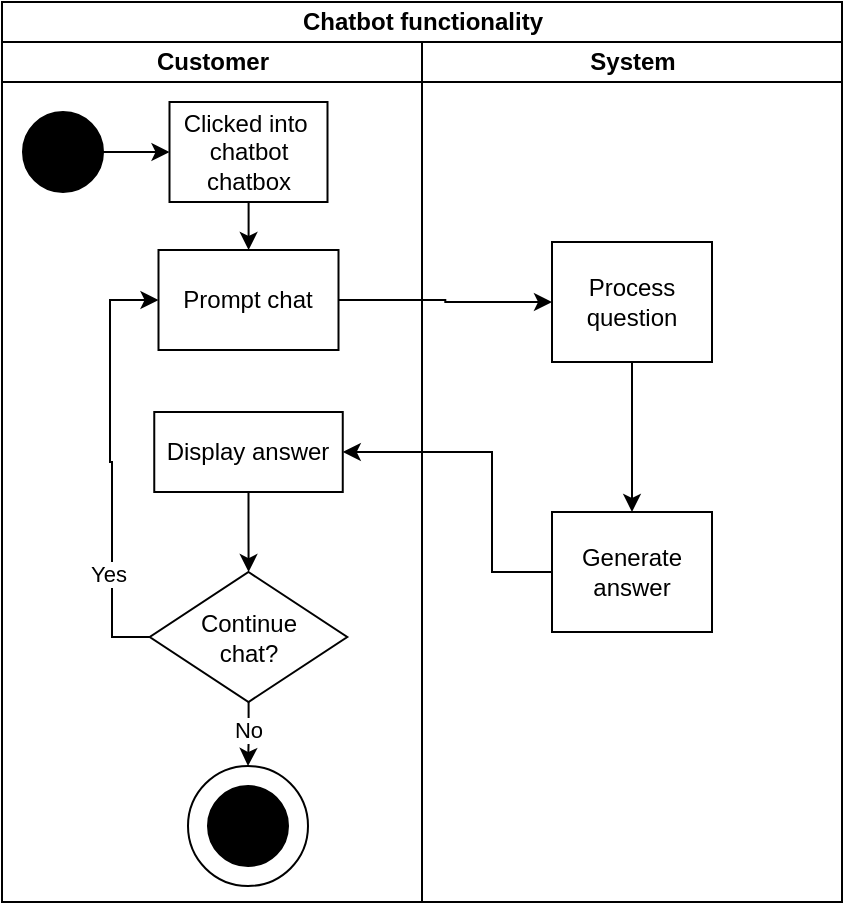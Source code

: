 <mxfile version="25.0.3">
  <diagram id="prtHgNgQTEPvFCAcTncT" name="ISWE - Case Activity Diagram">
    <mxGraphModel dx="2442" dy="1518" grid="1" gridSize="10" guides="1" tooltips="1" connect="1" arrows="1" fold="1" page="1" pageScale="1" pageWidth="827" pageHeight="1169" math="0" shadow="0">
      <root>
        <mxCell id="0" />
        <mxCell id="1" parent="0" />
        <mxCell id="dNxyNK7c78bLwvsdeMH5-19" value="Chatbot functionality" style="swimlane;html=1;childLayout=stackLayout;resizeParent=1;resizeParentMax=0;horizontal=0;startSize=20;horizontalStack=0;rotation=90;" parent="1" vertex="1">
          <mxGeometry x="170" y="200" width="450" height="420" as="geometry" />
        </mxCell>
        <mxCell id="dNxyNK7c78bLwvsdeMH5-21" value="System" style="swimlane;html=1;startSize=20;horizontal=0;rotation=90;" parent="1" vertex="1">
          <mxGeometry x="285" y="315" width="430" height="210" as="geometry" />
        </mxCell>
        <mxCell id="v3djkxihJ2RpdXpuDqz0-36" style="edgeStyle=orthogonalEdgeStyle;rounded=0;orthogonalLoop=1;jettySize=auto;html=1;" edge="1" parent="dNxyNK7c78bLwvsdeMH5-21" source="dNxyNK7c78bLwvsdeMH5-26" target="v3djkxihJ2RpdXpuDqz0-34">
          <mxGeometry relative="1" as="geometry" />
        </mxCell>
        <mxCell id="dNxyNK7c78bLwvsdeMH5-26" value="Process question" style="rounded=0;whiteSpace=wrap;html=1;fontFamily=Helvetica;fontSize=12;fontColor=#000000;align=center;rotation=0;" parent="dNxyNK7c78bLwvsdeMH5-21" vertex="1">
          <mxGeometry x="175" y="-10" width="80" height="60" as="geometry" />
        </mxCell>
        <mxCell id="v3djkxihJ2RpdXpuDqz0-34" value="Generate&lt;div&gt;answer&lt;/div&gt;" style="rounded=0;whiteSpace=wrap;html=1;fontFamily=Helvetica;fontSize=12;fontColor=#000000;align=center;rotation=0;" vertex="1" parent="dNxyNK7c78bLwvsdeMH5-21">
          <mxGeometry x="175" y="125" width="80" height="60" as="geometry" />
        </mxCell>
        <mxCell id="dNxyNK7c78bLwvsdeMH5-20" value="Customer" style="swimlane;html=1;startSize=20;horizontal=0;rotation=90;" parent="1" vertex="1">
          <mxGeometry x="75" y="315" width="430" height="210" as="geometry" />
        </mxCell>
        <mxCell id="v3djkxihJ2RpdXpuDqz0-22" style="edgeStyle=orthogonalEdgeStyle;rounded=0;orthogonalLoop=1;jettySize=auto;html=1;" edge="1" parent="dNxyNK7c78bLwvsdeMH5-20" source="dNxyNK7c78bLwvsdeMH5-23" target="v3djkxihJ2RpdXpuDqz0-21">
          <mxGeometry relative="1" as="geometry" />
        </mxCell>
        <mxCell id="dNxyNK7c78bLwvsdeMH5-23" value="" style="ellipse;whiteSpace=wrap;html=1;rotation=0;fillColor=#000000;" parent="dNxyNK7c78bLwvsdeMH5-20" vertex="1">
          <mxGeometry x="120.5" y="-75" width="40" height="40" as="geometry" />
        </mxCell>
        <mxCell id="dNxyNK7c78bLwvsdeMH5-24" value="Prompt chat" style="rounded=0;whiteSpace=wrap;html=1;fontFamily=Helvetica;fontSize=12;fontColor=#000000;align=center;rotation=0;" parent="dNxyNK7c78bLwvsdeMH5-20" vertex="1">
          <mxGeometry x="188.25" y="-6" width="90" height="50" as="geometry" />
        </mxCell>
        <mxCell id="v3djkxihJ2RpdXpuDqz0-26" style="edgeStyle=orthogonalEdgeStyle;rounded=0;orthogonalLoop=1;jettySize=auto;html=1;" edge="1" parent="dNxyNK7c78bLwvsdeMH5-20" source="dNxyNK7c78bLwvsdeMH5-30" target="v3djkxihJ2RpdXpuDqz0-9">
          <mxGeometry relative="1" as="geometry" />
        </mxCell>
        <mxCell id="dNxyNK7c78bLwvsdeMH5-30" value="Display answer" style="rounded=0;whiteSpace=wrap;html=1;fontFamily=Helvetica;fontSize=12;fontColor=#000000;align=center;rotation=0;" parent="dNxyNK7c78bLwvsdeMH5-20" vertex="1">
          <mxGeometry x="186.13" y="75" width="94.25" height="40" as="geometry" />
        </mxCell>
        <mxCell id="v3djkxihJ2RpdXpuDqz0-23" style="edgeStyle=orthogonalEdgeStyle;rounded=0;orthogonalLoop=1;jettySize=auto;html=1;" edge="1" parent="dNxyNK7c78bLwvsdeMH5-20" source="v3djkxihJ2RpdXpuDqz0-21" target="dNxyNK7c78bLwvsdeMH5-24">
          <mxGeometry relative="1" as="geometry" />
        </mxCell>
        <mxCell id="v3djkxihJ2RpdXpuDqz0-21" value="Clicked into&amp;nbsp;&lt;div&gt;chatbot chatbox&lt;/div&gt;" style="rounded=0;whiteSpace=wrap;html=1;fontFamily=Helvetica;fontSize=12;fontColor=#000000;align=center;rotation=0;" vertex="1" parent="dNxyNK7c78bLwvsdeMH5-20">
          <mxGeometry x="193.75" y="-80" width="79" height="50" as="geometry" />
        </mxCell>
        <mxCell id="v3djkxihJ2RpdXpuDqz0-28" style="edgeStyle=orthogonalEdgeStyle;rounded=0;orthogonalLoop=1;jettySize=auto;html=1;entryX=0;entryY=0.5;entryDx=0;entryDy=0;" edge="1" parent="dNxyNK7c78bLwvsdeMH5-20" source="v3djkxihJ2RpdXpuDqz0-9" target="dNxyNK7c78bLwvsdeMH5-24">
          <mxGeometry relative="1" as="geometry">
            <Array as="points">
              <mxPoint x="165" y="188" />
              <mxPoint x="165" y="100" />
              <mxPoint x="164" y="100" />
              <mxPoint x="164" y="19" />
            </Array>
          </mxGeometry>
        </mxCell>
        <mxCell id="v3djkxihJ2RpdXpuDqz0-29" value="Yes" style="edgeLabel;html=1;align=center;verticalAlign=middle;resizable=0;points=[];" vertex="1" connectable="0" parent="v3djkxihJ2RpdXpuDqz0-28">
          <mxGeometry x="-0.518" y="2" relative="1" as="geometry">
            <mxPoint as="offset" />
          </mxGeometry>
        </mxCell>
        <mxCell id="v3djkxihJ2RpdXpuDqz0-9" value="Continue&lt;div&gt;chat?&lt;/div&gt;" style="rhombus;whiteSpace=wrap;html=1;" vertex="1" parent="dNxyNK7c78bLwvsdeMH5-20">
          <mxGeometry x="183.88" y="155" width="98.75" height="65" as="geometry" />
        </mxCell>
        <mxCell id="v3djkxihJ2RpdXpuDqz0-3" value="" style="group" vertex="1" connectable="0" parent="1">
          <mxGeometry x="278" y="567" width="60" height="60" as="geometry" />
        </mxCell>
        <mxCell id="v3djkxihJ2RpdXpuDqz0-1" value="" style="ellipse;whiteSpace=wrap;html=1;aspect=fixed;" vertex="1" parent="v3djkxihJ2RpdXpuDqz0-3">
          <mxGeometry width="60" height="60" as="geometry" />
        </mxCell>
        <mxCell id="dNxyNK7c78bLwvsdeMH5-32" value="" style="ellipse;whiteSpace=wrap;html=1;rotation=0;fillColor=#000000;" parent="v3djkxihJ2RpdXpuDqz0-3" vertex="1">
          <mxGeometry x="10" y="10" width="40" height="40" as="geometry" />
        </mxCell>
        <mxCell id="v3djkxihJ2RpdXpuDqz0-24" style="edgeStyle=orthogonalEdgeStyle;rounded=0;orthogonalLoop=1;jettySize=auto;html=1;" edge="1" parent="1" source="dNxyNK7c78bLwvsdeMH5-24" target="dNxyNK7c78bLwvsdeMH5-26">
          <mxGeometry relative="1" as="geometry" />
        </mxCell>
        <mxCell id="v3djkxihJ2RpdXpuDqz0-32" style="edgeStyle=orthogonalEdgeStyle;rounded=0;orthogonalLoop=1;jettySize=auto;html=1;entryX=0.5;entryY=0;entryDx=0;entryDy=0;" edge="1" parent="1" source="v3djkxihJ2RpdXpuDqz0-9" target="v3djkxihJ2RpdXpuDqz0-1">
          <mxGeometry relative="1" as="geometry" />
        </mxCell>
        <mxCell id="v3djkxihJ2RpdXpuDqz0-33" value="No" style="edgeLabel;html=1;align=center;verticalAlign=middle;resizable=0;points=[];" vertex="1" connectable="0" parent="v3djkxihJ2RpdXpuDqz0-32">
          <mxGeometry x="-0.282" y="-1" relative="1" as="geometry">
            <mxPoint y="2" as="offset" />
          </mxGeometry>
        </mxCell>
        <mxCell id="v3djkxihJ2RpdXpuDqz0-37" style="edgeStyle=orthogonalEdgeStyle;rounded=0;orthogonalLoop=1;jettySize=auto;html=1;entryX=1;entryY=0.5;entryDx=0;entryDy=0;" edge="1" parent="1" source="v3djkxihJ2RpdXpuDqz0-34" target="dNxyNK7c78bLwvsdeMH5-30">
          <mxGeometry relative="1" as="geometry">
            <Array as="points">
              <mxPoint x="430" y="470" />
              <mxPoint x="430" y="410" />
            </Array>
          </mxGeometry>
        </mxCell>
      </root>
    </mxGraphModel>
  </diagram>
</mxfile>
